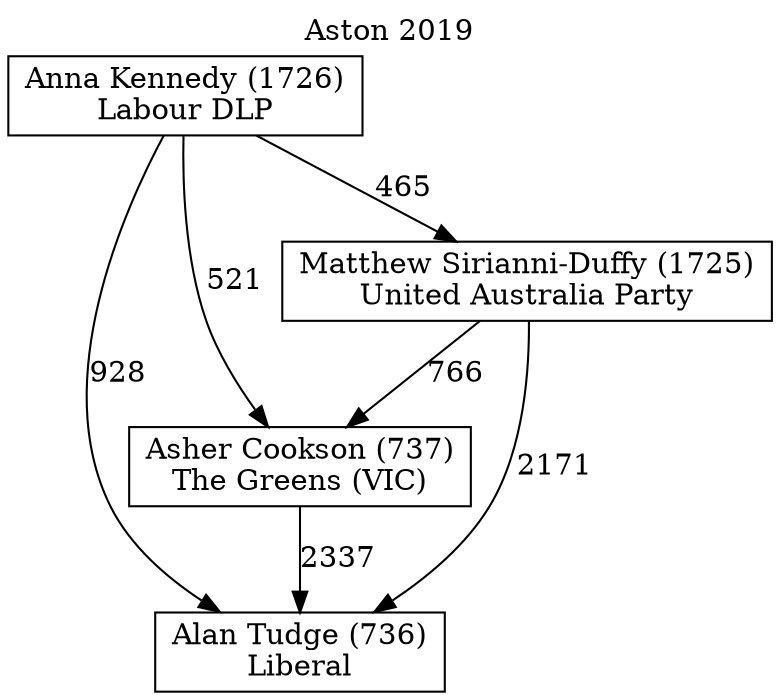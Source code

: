 // House preference flow
digraph "Alan Tudge (736)_Aston_2019" {
	graph [label="Aston 2019" labelloc=t mclimit=10]
	node [shape=box]
	"Alan Tudge (736)" [label="Alan Tudge (736)
Liberal"]
	"Asher Cookson (737)" [label="Asher Cookson (737)
The Greens (VIC)"]
	"Matthew Sirianni-Duffy (1725)" [label="Matthew Sirianni-Duffy (1725)
United Australia Party"]
	"Anna Kennedy (1726)" [label="Anna Kennedy (1726)
Labour DLP"]
	"Asher Cookson (737)" -> "Alan Tudge (736)" [label=2337]
	"Matthew Sirianni-Duffy (1725)" -> "Asher Cookson (737)" [label=766]
	"Anna Kennedy (1726)" -> "Matthew Sirianni-Duffy (1725)" [label=465]
	"Matthew Sirianni-Duffy (1725)" -> "Alan Tudge (736)" [label=2171]
	"Anna Kennedy (1726)" -> "Alan Tudge (736)" [label=928]
	"Anna Kennedy (1726)" -> "Asher Cookson (737)" [label=521]
}
